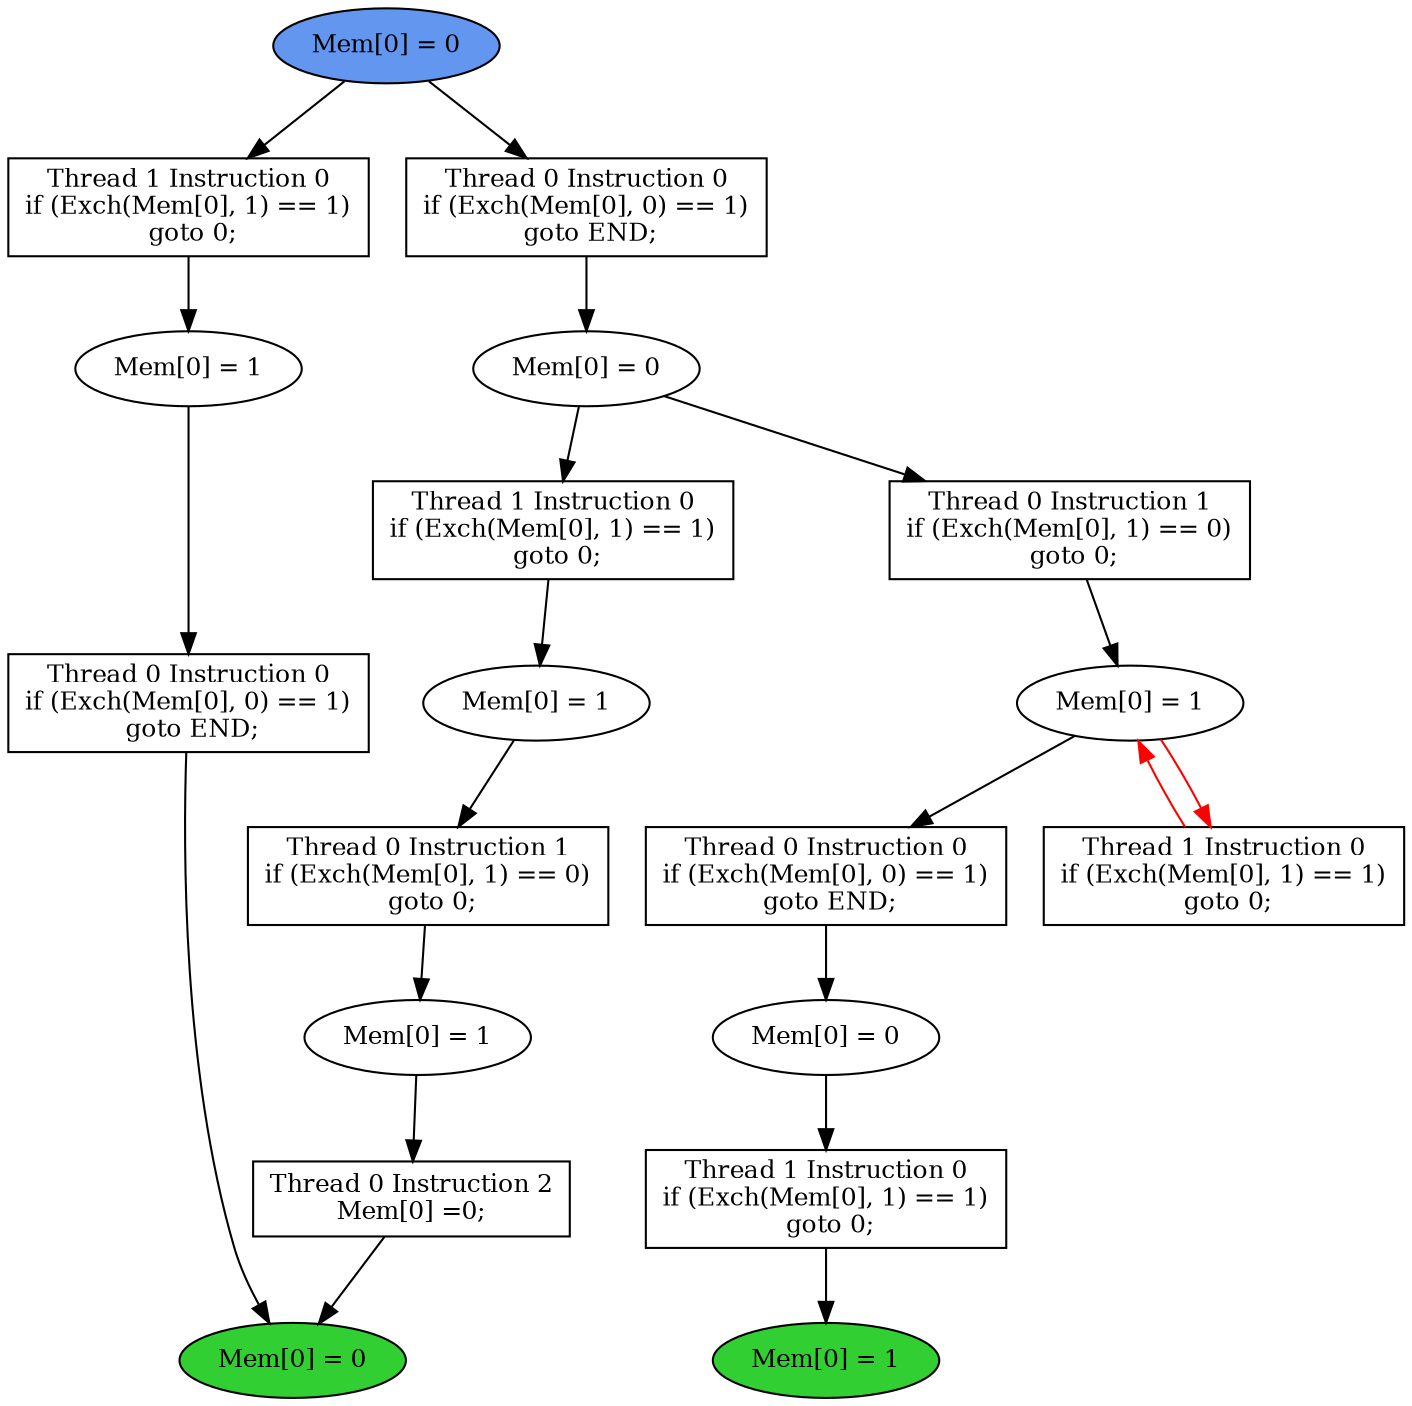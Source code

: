 digraph "graph" {
graph [fontsize=12]
node [fontsize=12]
edge [fontsize=12]
rankdir=TB;
"N17" -> "N13" [uuid = "<A0, END1>", color = "#000000", fontcolor = "#ffffff", style = "solid", label = "", dir = "forward", weight = "1"]
"N19" -> "N18" [uuid = "<A1, S5>", color = "#000000", fontcolor = "#ffffff", style = "solid", label = "", dir = "forward", weight = "1"]
"N28" -> "N27" [uuid = "<A2, S4>", color = "#000000", fontcolor = "#ffffff", style = "solid", label = "", dir = "forward", weight = "1"]
"N10" -> "N9" [uuid = "<A3, END0>", color = "#000000", fontcolor = "#ffffff", style = "solid", label = "", dir = "forward", weight = "1"]
"N16" -> "N15" [uuid = "<A4, S3>", color = "#000000", fontcolor = "#ffffff", style = "solid", label = "", dir = "forward", weight = "1"]
"N21" -> "N20" [uuid = "<A5, S2>", color = "#000000", fontcolor = "#ffffff", style = "solid", label = "", dir = "forward", weight = "1"]
"N14" -> "N13" [uuid = "<A6, END1>", color = "#000000", fontcolor = "#ffffff", style = "solid", label = "", dir = "forward", weight = "1"]
"N30" -> "N29" [uuid = "<A7, S1>", color = "#000000", fontcolor = "#ffffff", style = "solid", label = "", dir = "forward", weight = "1"]
"N12" -> "N11" [uuid = "<A8, S0>", color = "#000000", fontcolor = "#ffffff", style = "solid", label = "", dir = "forward", weight = "1"]
"N27" -> "N24" [uuid = "<A9, S4>", color = "#ff0000", fontcolor = "#ffffff", style = "solid", label = "", dir = "back", weight = "1"]
"N18" -> "N17" [uuid = "<A0, S5>", color = "#000000", fontcolor = "#ffffff", style = "solid", label = "", dir = "forward", weight = "1"]
"N20" -> "N19" [uuid = "<A1, S2>", color = "#000000", fontcolor = "#ffffff", style = "solid", label = "", dir = "forward", weight = "1"]
"N29" -> "N28" [uuid = "<A2, S1>", color = "#000000", fontcolor = "#ffffff", style = "solid", label = "", dir = "forward", weight = "1"]
"N11" -> "N10" [uuid = "<A3, S0>", color = "#000000", fontcolor = "#ffffff", style = "solid", label = "", dir = "forward", weight = "1"]
"N31" -> "N16" [uuid = "<A4, START>", color = "#000000", fontcolor = "#ffffff", style = "solid", label = "", dir = "forward", weight = "1"]
"N29" -> "N21" [uuid = "<A5, S1>", color = "#000000", fontcolor = "#ffffff", style = "solid", label = "", dir = "forward", weight = "1"]
"N15" -> "N14" [uuid = "<A6, S3>", color = "#000000", fontcolor = "#ffffff", style = "solid", label = "", dir = "forward", weight = "1"]
"N31" -> "N30" [uuid = "<A7, START>", color = "#000000", fontcolor = "#ffffff", style = "solid", label = "", dir = "forward", weight = "1"]
"N27" -> "N12" [uuid = "<A8, S4>", color = "#000000", fontcolor = "#ffffff", style = "solid", label = "", dir = "forward", weight = "1"]
"N27" -> "N24" [uuid = "<A9, S4>", color = "#ff0000", fontcolor = "#ffffff", style = "solid", label = "", dir = "forward", weight = "1"]
"N9" [uuid="END0", label="Mem[0] = 1", fillcolor = "#31cf31", fontcolor = "#000000", shape = "ellipse", style = "filled, solid"]
"N10" [uuid="A3", label="Thread 1 Instruction 0
if (Exch(Mem[0], 1) == 1)
 goto 0;", fillcolor = "#ffffff", fontcolor = "#000000", shape = "box", style = "filled, solid"]
"N11" [uuid="S0", label="Mem[0] = 0", fillcolor = "#ffffff", fontcolor = "#000000", shape = "ellipse", style = "filled, solid"]
"N12" [uuid="A8", label="Thread 0 Instruction 0
if (Exch(Mem[0], 0) == 1)
 goto END;", fillcolor = "#ffffff", fontcolor = "#000000", shape = "box", style = "filled, solid"]
"N13" [uuid="END1", label="Mem[0] = 0", fillcolor = "#31cf31", fontcolor = "#000000", shape = "ellipse", style = "filled, solid"]
"N14" [uuid="A6", label="Thread 0 Instruction 0
if (Exch(Mem[0], 0) == 1)
 goto END;", fillcolor = "#ffffff", fontcolor = "#000000", shape = "box", style = "filled, solid"]
"N15" [uuid="S3", label="Mem[0] = 1", fillcolor = "#ffffff", fontcolor = "#000000", shape = "ellipse", style = "filled, solid"]
"N16" [uuid="A4", label="Thread 1 Instruction 0
if (Exch(Mem[0], 1) == 1)
 goto 0;", fillcolor = "#ffffff", fontcolor = "#000000", shape = "box", style = "filled, solid"]
"N17" [uuid="A0", label="Thread 0 Instruction 2
Mem[0] =0;", fillcolor = "#ffffff", fontcolor = "#000000", shape = "box", style = "filled, solid"]
"N18" [uuid="S5", label="Mem[0] = 1", fillcolor = "#ffffff", fontcolor = "#000000", shape = "ellipse", style = "filled, solid"]
"N19" [uuid="A1", label="Thread 0 Instruction 1
if (Exch(Mem[0], 1) == 0)
 goto 0;", fillcolor = "#ffffff", fontcolor = "#000000", shape = "box", style = "filled, solid"]
"N20" [uuid="S2", label="Mem[0] = 1", fillcolor = "#ffffff", fontcolor = "#000000", shape = "ellipse", style = "filled, solid"]
"N21" [uuid="A5", label="Thread 1 Instruction 0
if (Exch(Mem[0], 1) == 1)
 goto 0;", fillcolor = "#ffffff", fontcolor = "#000000", shape = "box", style = "filled, solid"]
"N24" [uuid="A9", label="Thread 1 Instruction 0
if (Exch(Mem[0], 1) == 1)
 goto 0;", fillcolor = "#ffffff", fontcolor = "#000000", shape = "box", style = "filled, solid"]
"N27" [uuid="S4", label="Mem[0] = 1", fillcolor = "#ffffff", fontcolor = "#000000", shape = "ellipse", style = "filled, solid"]
"N28" [uuid="A2", label="Thread 0 Instruction 1
if (Exch(Mem[0], 1) == 0)
 goto 0;", fillcolor = "#ffffff", fontcolor = "#000000", shape = "box", style = "filled, solid"]
"N29" [uuid="S1", label="Mem[0] = 0", fillcolor = "#ffffff", fontcolor = "#000000", shape = "ellipse", style = "filled, solid"]
"N30" [uuid="A7", label="Thread 0 Instruction 0
if (Exch(Mem[0], 0) == 1)
 goto END;", fillcolor = "#ffffff", fontcolor = "#000000", shape = "box", style = "filled, solid"]
"N31" [uuid="START", label="Mem[0] = 0", fillcolor = "#6396ef", fontcolor = "#000000", shape = "ellipse", style = "filled, solid"]
}